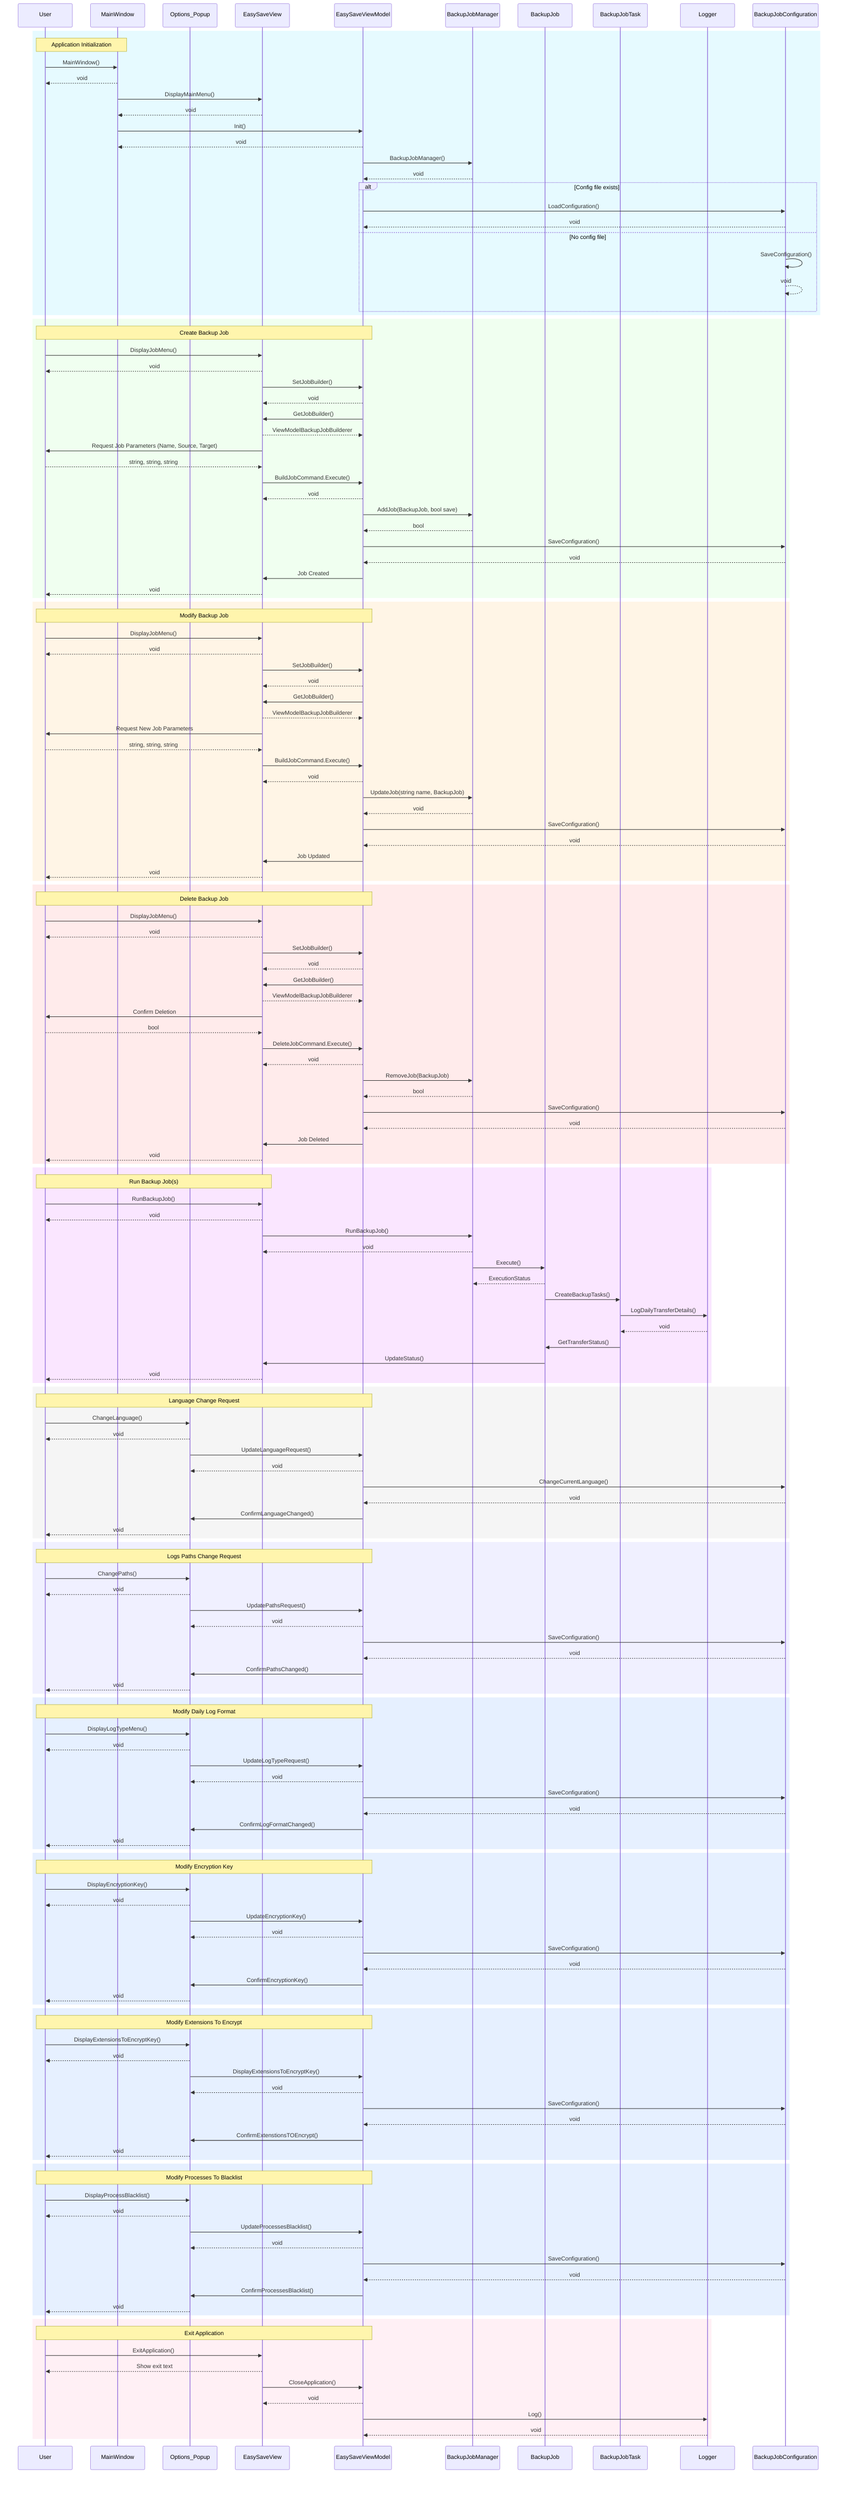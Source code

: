 sequenceDiagram
  participant User as User
  participant MainWindow as MainWindow
  participant Options_Popup as Options_Popup
  participant EasySaveView as EasySaveView
  participant EasySaveViewModel as EasySaveViewModel
  participant BackupJobManager as BackupJobManager
  participant BackupJob as BackupJob
  participant BackupJobTask as BackupJobTask
  participant Logger as Logger
  participant BackupJobConfiguration as BackupJobConfiguration

  rect rgb(230, 250, 255)
    Note over User, MainWindow: Application Initialization
    User ->> MainWindow: MainWindow()
    MainWindow -->> User: void
    MainWindow ->> EasySaveView: DisplayMainMenu()
    EasySaveView -->> MainWindow: void
    MainWindow ->> EasySaveViewModel: Init()
    EasySaveViewModel -->> MainWindow: void
    EasySaveViewModel ->> BackupJobManager: BackupJobManager()
    BackupJobManager -->> EasySaveViewModel: void
    alt Config file exists
      EasySaveViewModel ->> BackupJobConfiguration: LoadConfiguration()
      BackupJobConfiguration -->> EasySaveViewModel: void
    else No config file
      BackupJobConfiguration ->> BackupJobConfiguration: SaveConfiguration()
      BackupJobConfiguration -->> BackupJobConfiguration: void
    end
  end
  rect rgb(240, 255, 240)
    Note over User, EasySaveViewModel: Create Backup Job
    User ->> EasySaveView: DisplayJobMenu()
    EasySaveView -->> User: void
    EasySaveView ->> EasySaveViewModel: SetJobBuilder()
    EasySaveViewModel -->> EasySaveView: void
    EasySaveViewModel ->> EasySaveView: GetJobBuilder()
    EasySaveView -->> EasySaveViewModel: ViewModelBackupJobBuilderer
    EasySaveView ->> User: Request Job Parameters (Name, Source, Target)
    User -->> EasySaveView: string, string, string
    EasySaveView ->> EasySaveViewModel: BuildJobCommand.Execute()
    EasySaveViewModel -->> EasySaveView: void
    EasySaveViewModel ->> BackupJobManager: AddJob(BackupJob, bool save)
    BackupJobManager -->> EasySaveViewModel: bool
    EasySaveViewModel ->> BackupJobConfiguration: SaveConfiguration()
    BackupJobConfiguration -->> EasySaveViewModel: void
    EasySaveViewModel ->> EasySaveView: Job Created
    EasySaveView -->> User: void
  end
  rect rgb(255, 245, 230)
    Note over User, EasySaveViewModel: Modify Backup Job
    User ->> EasySaveView: DisplayJobMenu()
    EasySaveView -->> User: void
    EasySaveView ->> EasySaveViewModel: SetJobBuilder()
    EasySaveViewModel -->> EasySaveView: void
    EasySaveViewModel ->> EasySaveView: GetJobBuilder()
    EasySaveView -->> EasySaveViewModel: ViewModelBackupJobBuilderer
    EasySaveView ->> User: Request New Job Parameters
    User -->> EasySaveView: string, string, string
    EasySaveView ->> EasySaveViewModel: BuildJobCommand.Execute()
    EasySaveViewModel -->> EasySaveView: void
    EasySaveViewModel ->> BackupJobManager: UpdateJob(string name, BackupJob)
    BackupJobManager -->> EasySaveViewModel: void
    EasySaveViewModel ->> BackupJobConfiguration: SaveConfiguration()
    BackupJobConfiguration -->> EasySaveViewModel: void
    EasySaveViewModel ->> EasySaveView: Job Updated
    EasySaveView -->> User: void
  end
  rect rgb(255, 235, 235)
    Note over User, EasySaveViewModel: Delete Backup Job
    User ->> EasySaveView: DisplayJobMenu()
    EasySaveView -->> User: void
    EasySaveView ->> EasySaveViewModel: SetJobBuilder()
    EasySaveViewModel -->> EasySaveView: void
    EasySaveViewModel ->> EasySaveView: GetJobBuilder()
    EasySaveView -->> EasySaveViewModel: ViewModelBackupJobBuilderer
    EasySaveView ->> User: Confirm Deletion
    User -->> EasySaveView: bool
    EasySaveView ->> EasySaveViewModel: DeleteJobCommand.Execute()
    EasySaveViewModel -->> EasySaveView: void
    EasySaveViewModel ->> BackupJobManager: RemoveJob(BackupJob)
    BackupJobManager -->> EasySaveViewModel: bool
    EasySaveViewModel ->> BackupJobConfiguration: SaveConfiguration()
    BackupJobConfiguration -->> EasySaveViewModel: void
    EasySaveViewModel ->> EasySaveView: Job Deleted
    EasySaveView -->> User: void
  end
  rect rgb(250, 230, 255)
    Note over User, EasySaveView: Run Backup Job(s)
    User ->> EasySaveView: RunBackupJob()
    EasySaveView -->> User: void
    EasySaveView ->> BackupJobManager: RunBackupJob()
    BackupJobManager -->> EasySaveView: void
    BackupJobManager ->> BackupJob: Execute()
    BackupJob -->> BackupJobManager: ExecutionStatus
    BackupJob ->> BackupJobTask: CreateBackupTasks()
    BackupJobTask ->> Logger: LogDailyTransferDetails()
    Logger -->> BackupJobTask: void
    BackupJobTask ->> BackupJob: GetTransferStatus()
    BackupJob ->> EasySaveView: UpdateStatus()
    EasySaveView -->> User: void
  end
  rect rgb(245, 245, 245)
    Note over User, EasySaveViewModel: Language Change Request
    User ->> Options_Popup: ChangeLanguage()
    Options_Popup -->> User: void
    Options_Popup ->> EasySaveViewModel: UpdateLanguageRequest()
    EasySaveViewModel -->> Options_Popup: void
    EasySaveViewModel ->> BackupJobConfiguration: ChangeCurrentLanguage()
    BackupJobConfiguration -->> EasySaveViewModel: void
    EasySaveViewModel ->> Options_Popup: ConfirmLanguageChanged()
    Options_Popup -->> User: void
  end
  rect rgb(240, 240, 255)
    Note over User, EasySaveViewModel: Logs Paths Change Request
    User ->> Options_Popup: ChangePaths()
    Options_Popup -->> User: void
    Options_Popup ->> EasySaveViewModel: UpdatePathsRequest()
    EasySaveViewModel -->> Options_Popup: void
    EasySaveViewModel ->> BackupJobConfiguration: SaveConfiguration()
    BackupJobConfiguration -->> EasySaveViewModel: void
    EasySaveViewModel ->> Options_Popup: ConfirmPathsChanged()
    Options_Popup -->> User: void
  end
  rect rgb(230, 240, 255)
    Note over User, EasySaveViewModel: Modify Daily Log Format
    User ->> Options_Popup: DisplayLogTypeMenu()
    Options_Popup -->> User: void
    Options_Popup ->> EasySaveViewModel: UpdateLogTypeRequest()
    EasySaveViewModel -->> Options_Popup: void
    EasySaveViewModel ->> BackupJobConfiguration: SaveConfiguration()
    BackupJobConfiguration -->> EasySaveViewModel: void
    EasySaveViewModel ->> Options_Popup: ConfirmLogFormatChanged()
    Options_Popup -->> User: void
  end
    rect rgb(230, 240, 255)
    Note over User, EasySaveViewModel: Modify Encryption Key
    User ->> Options_Popup: DisplayEncryptionKey()
    Options_Popup -->> User: void
    Options_Popup ->> EasySaveViewModel: UpdateEncryptionKey()
    EasySaveViewModel -->> Options_Popup: void
    EasySaveViewModel ->> BackupJobConfiguration: SaveConfiguration()
    BackupJobConfiguration -->> EasySaveViewModel: void
    EasySaveViewModel ->> Options_Popup: ConfirmEncryptionKey()
    Options_Popup -->> User: void
  end
    rect rgb(230, 240, 255)
    Note over User, EasySaveViewModel: Modify Extensions To Encrypt
    User ->> Options_Popup: DisplayExtensionsToEncryptKey()
    Options_Popup -->> User: void
    Options_Popup ->> EasySaveViewModel: DisplayExtensionsToEncryptKey()
    EasySaveViewModel -->> Options_Popup: void
    EasySaveViewModel ->> BackupJobConfiguration: SaveConfiguration()
    BackupJobConfiguration -->> EasySaveViewModel: void
    EasySaveViewModel ->> Options_Popup: ConfirmExtenstionsTOEncrypt()
    Options_Popup -->> User: void
  end
    rect rgb(230, 240, 255)
    Note over User, EasySaveViewModel: Modify Processes To Blacklist
    User ->> Options_Popup: DisplayProcessBlacklist()
    Options_Popup -->> User: void
    Options_Popup ->> EasySaveViewModel: UpdateProcessesBlacklist()
    EasySaveViewModel -->> Options_Popup: void
    EasySaveViewModel ->> BackupJobConfiguration: SaveConfiguration()
    BackupJobConfiguration -->> EasySaveViewModel: void
    EasySaveViewModel ->> Options_Popup: ConfirmProcessesBlacklist()
    Options_Popup -->> User: void
  end
  rect rgb(255, 240, 245)
    Note over User, EasySaveViewModel: Exit Application
    User ->> EasySaveView: ExitApplication()
    EasySaveView -->> User: Show exit text
    EasySaveView ->> EasySaveViewModel: CloseApplication()
    EasySaveViewModel -->> EasySaveView: void
    EasySaveViewModel ->> Logger: Log()
    Logger -->> EasySaveViewModel: void
  end